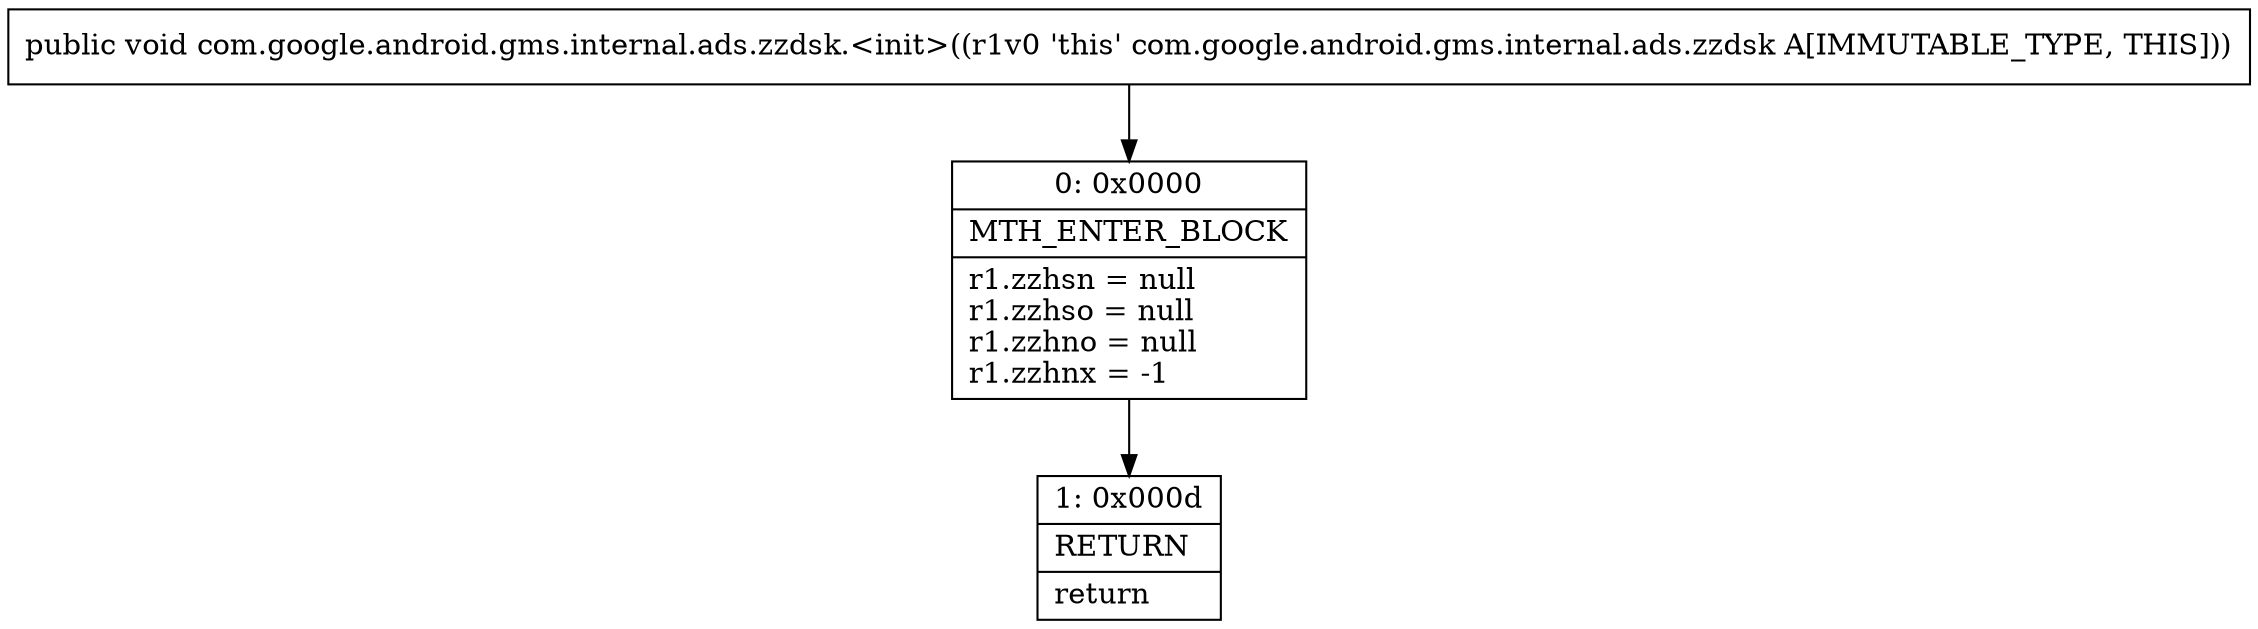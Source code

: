 digraph "CFG forcom.google.android.gms.internal.ads.zzdsk.\<init\>()V" {
Node_0 [shape=record,label="{0\:\ 0x0000|MTH_ENTER_BLOCK\l|r1.zzhsn = null\lr1.zzhso = null\lr1.zzhno = null\lr1.zzhnx = \-1\l}"];
Node_1 [shape=record,label="{1\:\ 0x000d|RETURN\l|return\l}"];
MethodNode[shape=record,label="{public void com.google.android.gms.internal.ads.zzdsk.\<init\>((r1v0 'this' com.google.android.gms.internal.ads.zzdsk A[IMMUTABLE_TYPE, THIS])) }"];
MethodNode -> Node_0;
Node_0 -> Node_1;
}


